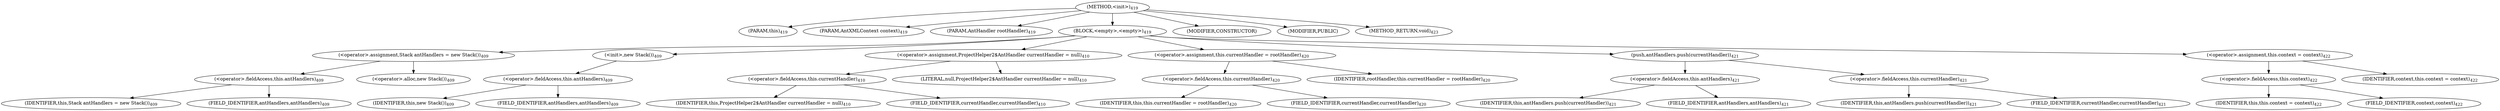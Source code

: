 digraph "&lt;init&gt;" {  
"795" [label = <(METHOD,&lt;init&gt;)<SUB>419</SUB>> ]
"54" [label = <(PARAM,this)<SUB>419</SUB>> ]
"796" [label = <(PARAM,AntXMLContext context)<SUB>419</SUB>> ]
"797" [label = <(PARAM,AntHandler rootHandler)<SUB>419</SUB>> ]
"798" [label = <(BLOCK,&lt;empty&gt;,&lt;empty&gt;)<SUB>419</SUB>> ]
"799" [label = <(&lt;operator&gt;.assignment,Stack antHandlers = new Stack())<SUB>409</SUB>> ]
"800" [label = <(&lt;operator&gt;.fieldAccess,this.antHandlers)<SUB>409</SUB>> ]
"801" [label = <(IDENTIFIER,this,Stack antHandlers = new Stack())<SUB>409</SUB>> ]
"802" [label = <(FIELD_IDENTIFIER,antHandlers,antHandlers)<SUB>409</SUB>> ]
"803" [label = <(&lt;operator&gt;.alloc,new Stack())<SUB>409</SUB>> ]
"804" [label = <(&lt;init&gt;,new Stack())<SUB>409</SUB>> ]
"805" [label = <(&lt;operator&gt;.fieldAccess,this.antHandlers)<SUB>409</SUB>> ]
"806" [label = <(IDENTIFIER,this,new Stack())<SUB>409</SUB>> ]
"807" [label = <(FIELD_IDENTIFIER,antHandlers,antHandlers)<SUB>409</SUB>> ]
"808" [label = <(&lt;operator&gt;.assignment,ProjectHelper2$AntHandler currentHandler = null)<SUB>410</SUB>> ]
"809" [label = <(&lt;operator&gt;.fieldAccess,this.currentHandler)<SUB>410</SUB>> ]
"810" [label = <(IDENTIFIER,this,ProjectHelper2$AntHandler currentHandler = null)<SUB>410</SUB>> ]
"811" [label = <(FIELD_IDENTIFIER,currentHandler,currentHandler)<SUB>410</SUB>> ]
"812" [label = <(LITERAL,null,ProjectHelper2$AntHandler currentHandler = null)<SUB>410</SUB>> ]
"813" [label = <(&lt;operator&gt;.assignment,this.currentHandler = rootHandler)<SUB>420</SUB>> ]
"814" [label = <(&lt;operator&gt;.fieldAccess,this.currentHandler)<SUB>420</SUB>> ]
"815" [label = <(IDENTIFIER,this,this.currentHandler = rootHandler)<SUB>420</SUB>> ]
"816" [label = <(FIELD_IDENTIFIER,currentHandler,currentHandler)<SUB>420</SUB>> ]
"817" [label = <(IDENTIFIER,rootHandler,this.currentHandler = rootHandler)<SUB>420</SUB>> ]
"818" [label = <(push,antHandlers.push(currentHandler))<SUB>421</SUB>> ]
"819" [label = <(&lt;operator&gt;.fieldAccess,this.antHandlers)<SUB>421</SUB>> ]
"820" [label = <(IDENTIFIER,this,antHandlers.push(currentHandler))<SUB>421</SUB>> ]
"821" [label = <(FIELD_IDENTIFIER,antHandlers,antHandlers)<SUB>421</SUB>> ]
"822" [label = <(&lt;operator&gt;.fieldAccess,this.currentHandler)<SUB>421</SUB>> ]
"823" [label = <(IDENTIFIER,this,antHandlers.push(currentHandler))<SUB>421</SUB>> ]
"824" [label = <(FIELD_IDENTIFIER,currentHandler,currentHandler)<SUB>421</SUB>> ]
"825" [label = <(&lt;operator&gt;.assignment,this.context = context)<SUB>422</SUB>> ]
"826" [label = <(&lt;operator&gt;.fieldAccess,this.context)<SUB>422</SUB>> ]
"53" [label = <(IDENTIFIER,this,this.context = context)<SUB>422</SUB>> ]
"827" [label = <(FIELD_IDENTIFIER,context,context)<SUB>422</SUB>> ]
"828" [label = <(IDENTIFIER,context,this.context = context)<SUB>422</SUB>> ]
"829" [label = <(MODIFIER,CONSTRUCTOR)> ]
"830" [label = <(MODIFIER,PUBLIC)> ]
"831" [label = <(METHOD_RETURN,void)<SUB>423</SUB>> ]
  "795" -> "54" 
  "795" -> "796" 
  "795" -> "797" 
  "795" -> "798" 
  "795" -> "829" 
  "795" -> "830" 
  "795" -> "831" 
  "798" -> "799" 
  "798" -> "804" 
  "798" -> "808" 
  "798" -> "813" 
  "798" -> "818" 
  "798" -> "825" 
  "799" -> "800" 
  "799" -> "803" 
  "800" -> "801" 
  "800" -> "802" 
  "804" -> "805" 
  "805" -> "806" 
  "805" -> "807" 
  "808" -> "809" 
  "808" -> "812" 
  "809" -> "810" 
  "809" -> "811" 
  "813" -> "814" 
  "813" -> "817" 
  "814" -> "815" 
  "814" -> "816" 
  "818" -> "819" 
  "818" -> "822" 
  "819" -> "820" 
  "819" -> "821" 
  "822" -> "823" 
  "822" -> "824" 
  "825" -> "826" 
  "825" -> "828" 
  "826" -> "53" 
  "826" -> "827" 
}
